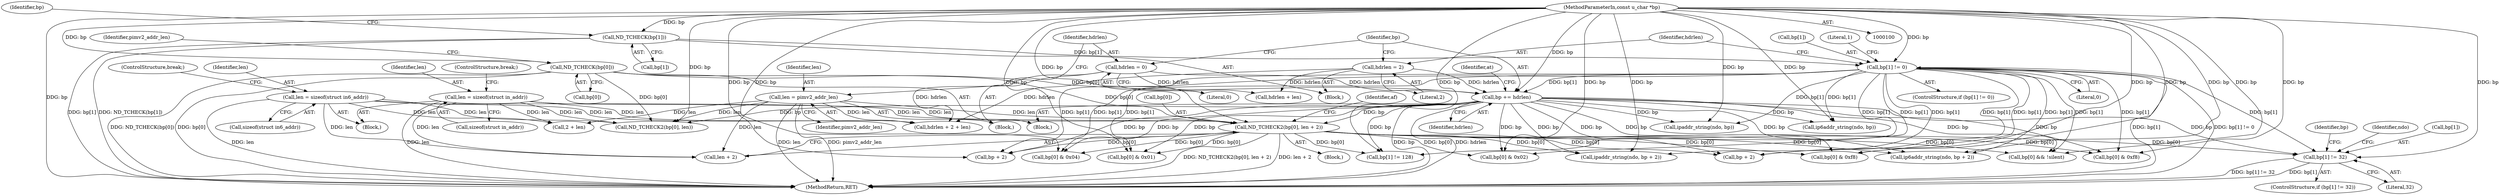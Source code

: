 digraph "1_tcpdump_5dc1860d8267b1e0cb78c9ffa2a40bea2fdb3ddc_3@array" {
"1000263" [label="(Call,bp[1] != 32)"];
"1000150" [label="(Call,bp[1] != 0)"];
"1000118" [label="(Call,ND_TCHECK(bp[1]))"];
"1000102" [label="(MethodParameterIn,const u_char *bp)"];
"1000185" [label="(Call,bp += hdrlen)"];
"1000158" [label="(Call,hdrlen = 2)"];
"1000182" [label="(Call,hdrlen = 0)"];
"1000109" [label="(Call,ND_TCHECK(bp[0]))"];
"1000236" [label="(Call,ND_TCHECK2(bp[0], len + 2))"];
"1000179" [label="(Call,len = pimv2_addr_len)"];
"1000131" [label="(Call,len = sizeof(struct in_addr))"];
"1000140" [label="(Call,len = sizeof(struct in6_addr))"];
"1000159" [label="(Identifier,hdrlen)"];
"1000110" [label="(Call,bp[0])"];
"1000189" [label="(Identifier,at)"];
"1000162" [label="(Block,)"];
"1000262" [label="(ControlStructure,if (bp[1] != 32))"];
"1000297" [label="(Call,bp[1] != 128)"];
"1000183" [label="(Identifier,hdrlen)"];
"1000263" [label="(Call,bp[1] != 32)"];
"1000257" [label="(Call,ipaddr_string(ndo, bp + 2))"];
"1000151" [label="(Call,bp[1])"];
"1000267" [label="(Literal,32)"];
"1000365" [label="(Call,bp[0] & 0xf8)"];
"1000236" [label="(Call,ND_TCHECK2(bp[0], len + 2))"];
"1000245" [label="(Identifier,af)"];
"1000291" [label="(Call,ip6addr_string(ndo, bp + 2))"];
"1000237" [label="(Call,bp[0])"];
"1000150" [label="(Call,bp[1] != 0)"];
"1000311" [label="(Call,bp[0] && !silent)"];
"1000192" [label="(Call,ND_TCHECK2(bp[0], len))"];
"1000190" [label="(Block,)"];
"1000117" [label="(Block,)"];
"1000388" [label="(Call,2 + len)"];
"1000141" [label="(Identifier,len)"];
"1000154" [label="(Literal,0)"];
"1000376" [label="(Call,bp[0] & 0xf8)"];
"1000140" [label="(Call,len = sizeof(struct in6_addr))"];
"1000149" [label="(ControlStructure,if (bp[1] != 0))"];
"1000135" [label="(ControlStructure,break;)"];
"1000187" [label="(Identifier,hdrlen)"];
"1000210" [label="(Call,ipaddr_string(ndo, bp))"];
"1000313" [label="(Identifier,bp)"];
"1000131" [label="(Call,len = sizeof(struct in_addr))"];
"1000115" [label="(Identifier,pimv2_addr_len)"];
"1000399" [label="(MethodReturn,RET)"];
"1000240" [label="(Call,len + 2)"];
"1000160" [label="(Literal,2)"];
"1000270" [label="(Identifier,ndo)"];
"1000144" [label="(ControlStructure,break;)"];
"1000157" [label="(Literal,1)"];
"1000102" [label="(MethodParameterIn,const u_char *bp)"];
"1000179" [label="(Call,len = pimv2_addr_len)"];
"1000126" [label="(Block,)"];
"1000264" [label="(Call,bp[1])"];
"1000158" [label="(Call,hdrlen = 2)"];
"1000293" [label="(Call,bp + 2)"];
"1000231" [label="(Call,hdrlen + len)"];
"1000182" [label="(Call,hdrlen = 0)"];
"1000386" [label="(Call,hdrlen + 2 + len)"];
"1000132" [label="(Identifier,len)"];
"1000119" [label="(Call,bp[1])"];
"1000180" [label="(Identifier,len)"];
"1000181" [label="(Identifier,pimv2_addr_len)"];
"1000227" [label="(Call,ip6addr_string(ndo, bp))"];
"1000124" [label="(Identifier,bp)"];
"1000105" [label="(Block,)"];
"1000185" [label="(Call,bp += hdrlen)"];
"1000133" [label="(Call,sizeof(struct in_addr))"];
"1000184" [label="(Literal,0)"];
"1000142" [label="(Call,sizeof(struct in6_addr))"];
"1000340" [label="(Call,bp[0] & 0x04)"];
"1000118" [label="(Call,ND_TCHECK(bp[1]))"];
"1000357" [label="(Call,bp[0] & 0x01)"];
"1000186" [label="(Identifier,bp)"];
"1000349" [label="(Call,bp[0] & 0x02)"];
"1000109" [label="(Call,ND_TCHECK(bp[0]))"];
"1000259" [label="(Call,bp + 2)"];
"1000263" -> "1000262"  [label="AST: "];
"1000263" -> "1000267"  [label="CFG: "];
"1000264" -> "1000263"  [label="AST: "];
"1000267" -> "1000263"  [label="AST: "];
"1000270" -> "1000263"  [label="CFG: "];
"1000313" -> "1000263"  [label="CFG: "];
"1000263" -> "1000399"  [label="DDG: bp[1] != 32"];
"1000263" -> "1000399"  [label="DDG: bp[1]"];
"1000150" -> "1000263"  [label="DDG: bp[1]"];
"1000102" -> "1000263"  [label="DDG: bp"];
"1000185" -> "1000263"  [label="DDG: bp"];
"1000236" -> "1000263"  [label="DDG: bp[0]"];
"1000150" -> "1000149"  [label="AST: "];
"1000150" -> "1000154"  [label="CFG: "];
"1000151" -> "1000150"  [label="AST: "];
"1000154" -> "1000150"  [label="AST: "];
"1000157" -> "1000150"  [label="CFG: "];
"1000159" -> "1000150"  [label="CFG: "];
"1000150" -> "1000399"  [label="DDG: bp[1]"];
"1000150" -> "1000399"  [label="DDG: bp[1] != 0"];
"1000118" -> "1000150"  [label="DDG: bp[1]"];
"1000102" -> "1000150"  [label="DDG: bp"];
"1000150" -> "1000185"  [label="DDG: bp[1]"];
"1000150" -> "1000210"  [label="DDG: bp[1]"];
"1000150" -> "1000227"  [label="DDG: bp[1]"];
"1000150" -> "1000257"  [label="DDG: bp[1]"];
"1000150" -> "1000259"  [label="DDG: bp[1]"];
"1000150" -> "1000291"  [label="DDG: bp[1]"];
"1000150" -> "1000293"  [label="DDG: bp[1]"];
"1000150" -> "1000297"  [label="DDG: bp[1]"];
"1000150" -> "1000311"  [label="DDG: bp[1]"];
"1000150" -> "1000340"  [label="DDG: bp[1]"];
"1000150" -> "1000349"  [label="DDG: bp[1]"];
"1000150" -> "1000357"  [label="DDG: bp[1]"];
"1000150" -> "1000365"  [label="DDG: bp[1]"];
"1000150" -> "1000376"  [label="DDG: bp[1]"];
"1000118" -> "1000117"  [label="AST: "];
"1000118" -> "1000119"  [label="CFG: "];
"1000119" -> "1000118"  [label="AST: "];
"1000124" -> "1000118"  [label="CFG: "];
"1000118" -> "1000399"  [label="DDG: ND_TCHECK(bp[1])"];
"1000118" -> "1000399"  [label="DDG: bp[1]"];
"1000102" -> "1000118"  [label="DDG: bp"];
"1000102" -> "1000100"  [label="AST: "];
"1000102" -> "1000399"  [label="DDG: bp"];
"1000102" -> "1000109"  [label="DDG: bp"];
"1000102" -> "1000185"  [label="DDG: bp"];
"1000102" -> "1000192"  [label="DDG: bp"];
"1000102" -> "1000210"  [label="DDG: bp"];
"1000102" -> "1000227"  [label="DDG: bp"];
"1000102" -> "1000236"  [label="DDG: bp"];
"1000102" -> "1000257"  [label="DDG: bp"];
"1000102" -> "1000259"  [label="DDG: bp"];
"1000102" -> "1000291"  [label="DDG: bp"];
"1000102" -> "1000293"  [label="DDG: bp"];
"1000102" -> "1000297"  [label="DDG: bp"];
"1000102" -> "1000311"  [label="DDG: bp"];
"1000102" -> "1000340"  [label="DDG: bp"];
"1000102" -> "1000349"  [label="DDG: bp"];
"1000102" -> "1000357"  [label="DDG: bp"];
"1000102" -> "1000365"  [label="DDG: bp"];
"1000102" -> "1000376"  [label="DDG: bp"];
"1000185" -> "1000105"  [label="AST: "];
"1000185" -> "1000187"  [label="CFG: "];
"1000186" -> "1000185"  [label="AST: "];
"1000187" -> "1000185"  [label="AST: "];
"1000189" -> "1000185"  [label="CFG: "];
"1000185" -> "1000399"  [label="DDG: bp"];
"1000185" -> "1000399"  [label="DDG: hdrlen"];
"1000158" -> "1000185"  [label="DDG: hdrlen"];
"1000182" -> "1000185"  [label="DDG: hdrlen"];
"1000109" -> "1000185"  [label="DDG: bp[0]"];
"1000185" -> "1000192"  [label="DDG: bp"];
"1000185" -> "1000210"  [label="DDG: bp"];
"1000185" -> "1000227"  [label="DDG: bp"];
"1000185" -> "1000236"  [label="DDG: bp"];
"1000185" -> "1000257"  [label="DDG: bp"];
"1000185" -> "1000259"  [label="DDG: bp"];
"1000185" -> "1000291"  [label="DDG: bp"];
"1000185" -> "1000293"  [label="DDG: bp"];
"1000185" -> "1000297"  [label="DDG: bp"];
"1000185" -> "1000311"  [label="DDG: bp"];
"1000185" -> "1000340"  [label="DDG: bp"];
"1000185" -> "1000349"  [label="DDG: bp"];
"1000185" -> "1000357"  [label="DDG: bp"];
"1000185" -> "1000365"  [label="DDG: bp"];
"1000185" -> "1000376"  [label="DDG: bp"];
"1000158" -> "1000117"  [label="AST: "];
"1000158" -> "1000160"  [label="CFG: "];
"1000159" -> "1000158"  [label="AST: "];
"1000160" -> "1000158"  [label="AST: "];
"1000186" -> "1000158"  [label="CFG: "];
"1000158" -> "1000231"  [label="DDG: hdrlen"];
"1000158" -> "1000386"  [label="DDG: hdrlen"];
"1000182" -> "1000162"  [label="AST: "];
"1000182" -> "1000184"  [label="CFG: "];
"1000183" -> "1000182"  [label="AST: "];
"1000184" -> "1000182"  [label="AST: "];
"1000186" -> "1000182"  [label="CFG: "];
"1000182" -> "1000231"  [label="DDG: hdrlen"];
"1000182" -> "1000386"  [label="DDG: hdrlen"];
"1000109" -> "1000105"  [label="AST: "];
"1000109" -> "1000110"  [label="CFG: "];
"1000110" -> "1000109"  [label="AST: "];
"1000115" -> "1000109"  [label="CFG: "];
"1000109" -> "1000399"  [label="DDG: bp[0]"];
"1000109" -> "1000399"  [label="DDG: ND_TCHECK(bp[0])"];
"1000109" -> "1000192"  [label="DDG: bp[0]"];
"1000109" -> "1000236"  [label="DDG: bp[0]"];
"1000236" -> "1000190"  [label="AST: "];
"1000236" -> "1000240"  [label="CFG: "];
"1000237" -> "1000236"  [label="AST: "];
"1000240" -> "1000236"  [label="AST: "];
"1000245" -> "1000236"  [label="CFG: "];
"1000236" -> "1000399"  [label="DDG: ND_TCHECK2(bp[0], len + 2)"];
"1000236" -> "1000399"  [label="DDG: len + 2"];
"1000179" -> "1000236"  [label="DDG: len"];
"1000131" -> "1000236"  [label="DDG: len"];
"1000140" -> "1000236"  [label="DDG: len"];
"1000236" -> "1000257"  [label="DDG: bp[0]"];
"1000236" -> "1000259"  [label="DDG: bp[0]"];
"1000236" -> "1000291"  [label="DDG: bp[0]"];
"1000236" -> "1000293"  [label="DDG: bp[0]"];
"1000236" -> "1000297"  [label="DDG: bp[0]"];
"1000236" -> "1000311"  [label="DDG: bp[0]"];
"1000236" -> "1000340"  [label="DDG: bp[0]"];
"1000236" -> "1000349"  [label="DDG: bp[0]"];
"1000236" -> "1000357"  [label="DDG: bp[0]"];
"1000236" -> "1000365"  [label="DDG: bp[0]"];
"1000236" -> "1000376"  [label="DDG: bp[0]"];
"1000179" -> "1000162"  [label="AST: "];
"1000179" -> "1000181"  [label="CFG: "];
"1000180" -> "1000179"  [label="AST: "];
"1000181" -> "1000179"  [label="AST: "];
"1000183" -> "1000179"  [label="CFG: "];
"1000179" -> "1000399"  [label="DDG: pimv2_addr_len"];
"1000179" -> "1000399"  [label="DDG: len"];
"1000179" -> "1000192"  [label="DDG: len"];
"1000179" -> "1000240"  [label="DDG: len"];
"1000179" -> "1000386"  [label="DDG: len"];
"1000179" -> "1000388"  [label="DDG: len"];
"1000131" -> "1000126"  [label="AST: "];
"1000131" -> "1000133"  [label="CFG: "];
"1000132" -> "1000131"  [label="AST: "];
"1000133" -> "1000131"  [label="AST: "];
"1000135" -> "1000131"  [label="CFG: "];
"1000131" -> "1000399"  [label="DDG: len"];
"1000131" -> "1000192"  [label="DDG: len"];
"1000131" -> "1000240"  [label="DDG: len"];
"1000131" -> "1000386"  [label="DDG: len"];
"1000131" -> "1000388"  [label="DDG: len"];
"1000140" -> "1000126"  [label="AST: "];
"1000140" -> "1000142"  [label="CFG: "];
"1000141" -> "1000140"  [label="AST: "];
"1000142" -> "1000140"  [label="AST: "];
"1000144" -> "1000140"  [label="CFG: "];
"1000140" -> "1000399"  [label="DDG: len"];
"1000140" -> "1000192"  [label="DDG: len"];
"1000140" -> "1000240"  [label="DDG: len"];
"1000140" -> "1000386"  [label="DDG: len"];
"1000140" -> "1000388"  [label="DDG: len"];
}
